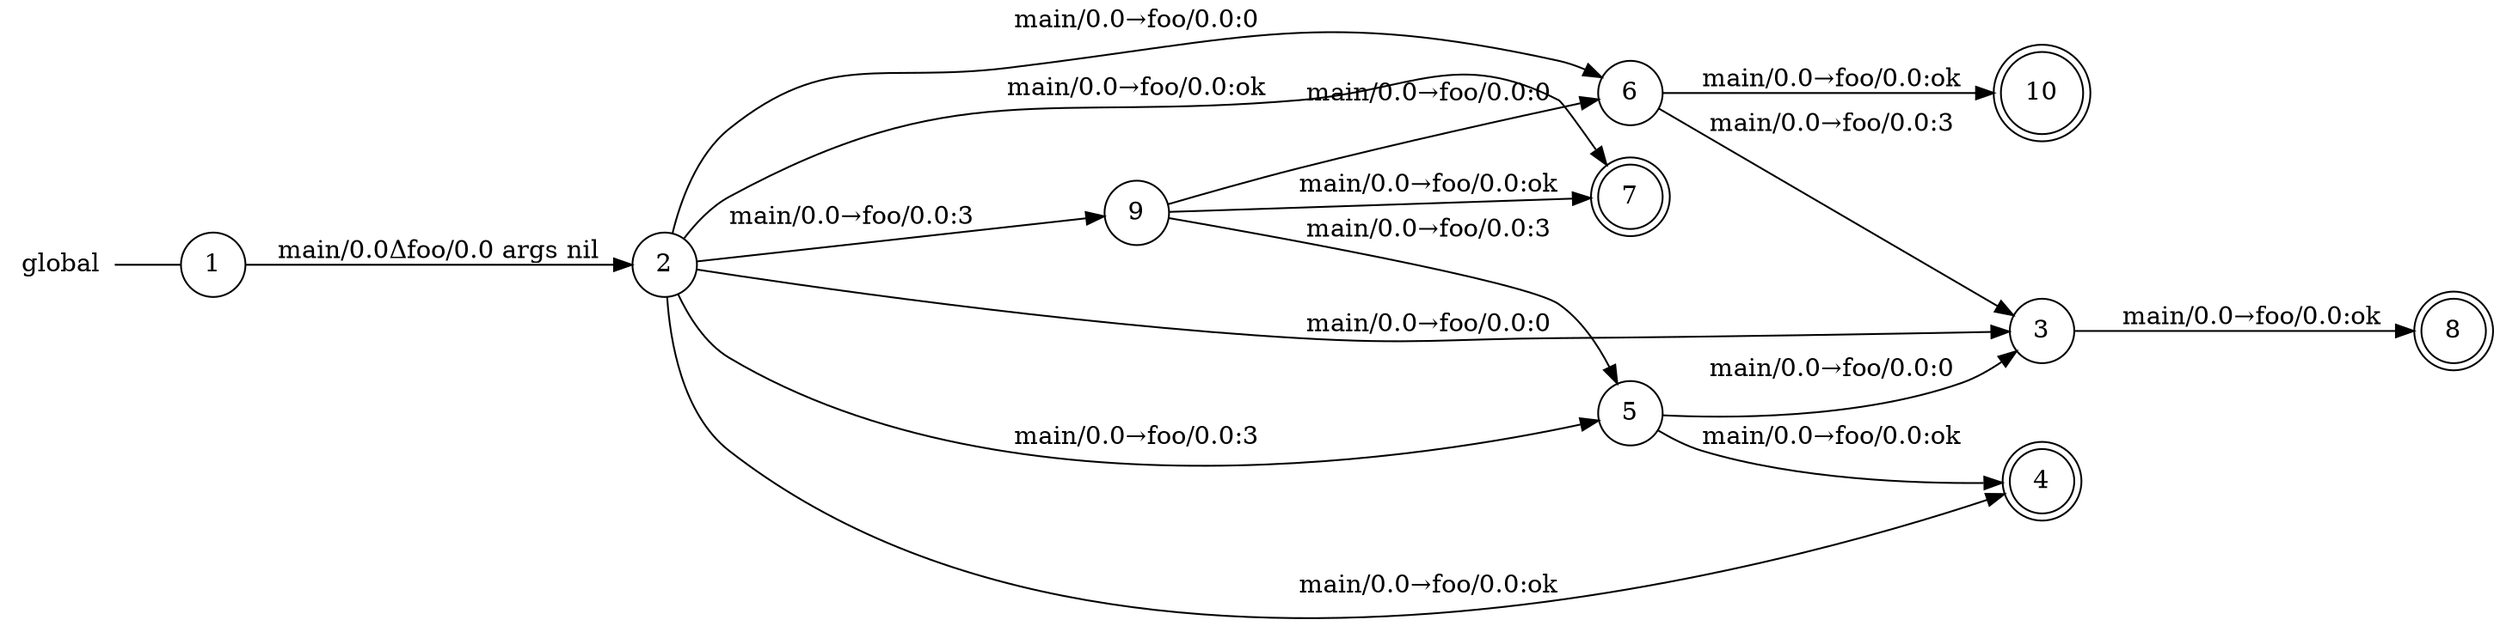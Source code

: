 digraph global {
	rankdir="LR";
	n_0 [label="global", shape="plaintext"];
	n_1 [id="9", shape=circle, label="9"];
	n_2 [id="8", shape=doublecircle, label="8"];
	n_3 [id="1", shape=circle, label="1"];
	n_0 -> n_3 [arrowhead=none];
	n_4 [id="7", shape=doublecircle, label="7"];
	n_5 [id="4", shape=doublecircle, label="4"];
	n_6 [id="6", shape=circle, label="6"];
	n_7 [id="3", shape=circle, label="3"];
	n_8 [id="2", shape=circle, label="2"];
	n_9 [id="10", shape=doublecircle, label="10"];
	n_10 [id="5", shape=circle, label="5"];

	n_1 -> n_10 [id="[$e|12]", label="main/0.0→foo/0.0:3"];
	n_1 -> n_6 [id="[$e|13]", label="main/0.0→foo/0.0:0"];
	n_8 -> n_10 [id="[$e|3]", label="main/0.0→foo/0.0:3"];
	n_3 -> n_8 [id="[$e|0]", label="main/0.0Δfoo/0.0 args nil"];
	n_8 -> n_6 [id="[$e|4]", label="main/0.0→foo/0.0:0"];
	n_8 -> n_5 [id="[$e|2]", label="main/0.0→foo/0.0:ok"];
	n_10 -> n_5 [id="[$e|9]", label="main/0.0→foo/0.0:ok"];
	n_6 -> n_7 [id="[$e|10]", label="main/0.0→foo/0.0:3"];
	n_8 -> n_4 [id="[$e|5]", label="main/0.0→foo/0.0:ok"];
	n_8 -> n_1 [id="[$e|7]", label="main/0.0→foo/0.0:3"];
	n_6 -> n_9 [id="[$e|11]", label="main/0.0→foo/0.0:ok"];
	n_1 -> n_4 [id="[$e|14]", label="main/0.0→foo/0.0:ok"];
	n_10 -> n_7 [id="[$e|8]", label="main/0.0→foo/0.0:0"];
	n_8 -> n_7 [id="[$e|1]", label="main/0.0→foo/0.0:0"];
	n_7 -> n_2 [id="[$e|6]", label="main/0.0→foo/0.0:ok"];
}
